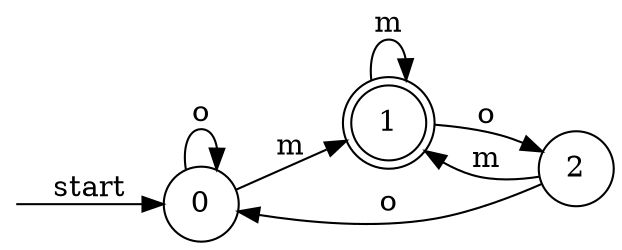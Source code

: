 digraph dfa {
    rankdir = LR;
    node [shape = circle];
    __start [style = invis, shape = point];
    __start -> "0" [ label = "start" ];
    node [shape = doublecircle]; "1"
    node [shape = circle];
    "1" -> "2" [ label = "o" ];
    "1" -> "1" [ label = "m" ];
    "0" -> "0" [ label = "o" ];
    "0" -> "1" [ label = "m" ];
    "2" -> "0" [ label = "o" ];
    "2" -> "1" [ label = "m" ];
}
